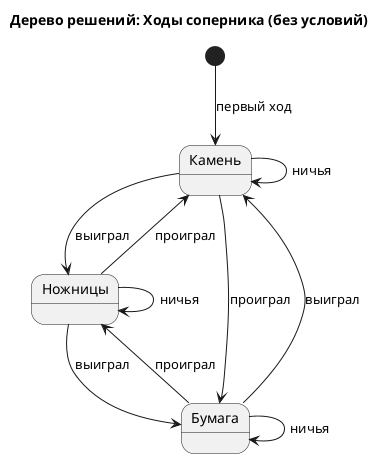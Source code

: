 @startuml
title Дерево решений: Ходы соперника (без условий)

[*] --> Камень : первый ход

Камень --> Ножницы : выиграл
Камень --> Бумага : проиграл
Камень --> Камень : ничья

Ножницы --> Бумага : выиграл
Ножницы --> Камень : проиграл
Ножницы --> Ножницы : ничья

Бумага --> Камень : выиграл
Бумага --> Ножницы : проиграл
Бумага --> Бумага : ничья
@enduml

